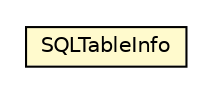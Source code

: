 #!/usr/local/bin/dot
#
# Class diagram 
# Generated by UMLGraph version 5.1 (http://www.umlgraph.org/)
#

digraph G {
	edge [fontname="Helvetica",fontsize=10,labelfontname="Helvetica",labelfontsize=10];
	node [fontname="Helvetica",fontsize=10,shape=plaintext];
	nodesep=0.25;
	ranksep=0.5;
	// pt.ist.fenixframework.backend.jvstmojb.repository.SQLTableInfo
	c139183 [label=<<table title="pt.ist.fenixframework.backend.jvstmojb.repository.SQLTableInfo" border="0" cellborder="1" cellspacing="0" cellpadding="2" port="p" bgcolor="lemonChiffon" href="./SQLTableInfo.html">
		<tr><td><table border="0" cellspacing="0" cellpadding="1">
<tr><td align="center" balign="center"> SQLTableInfo </td></tr>
		</table></td></tr>
		</table>>, fontname="Helvetica", fontcolor="black", fontsize=10.0];
}

